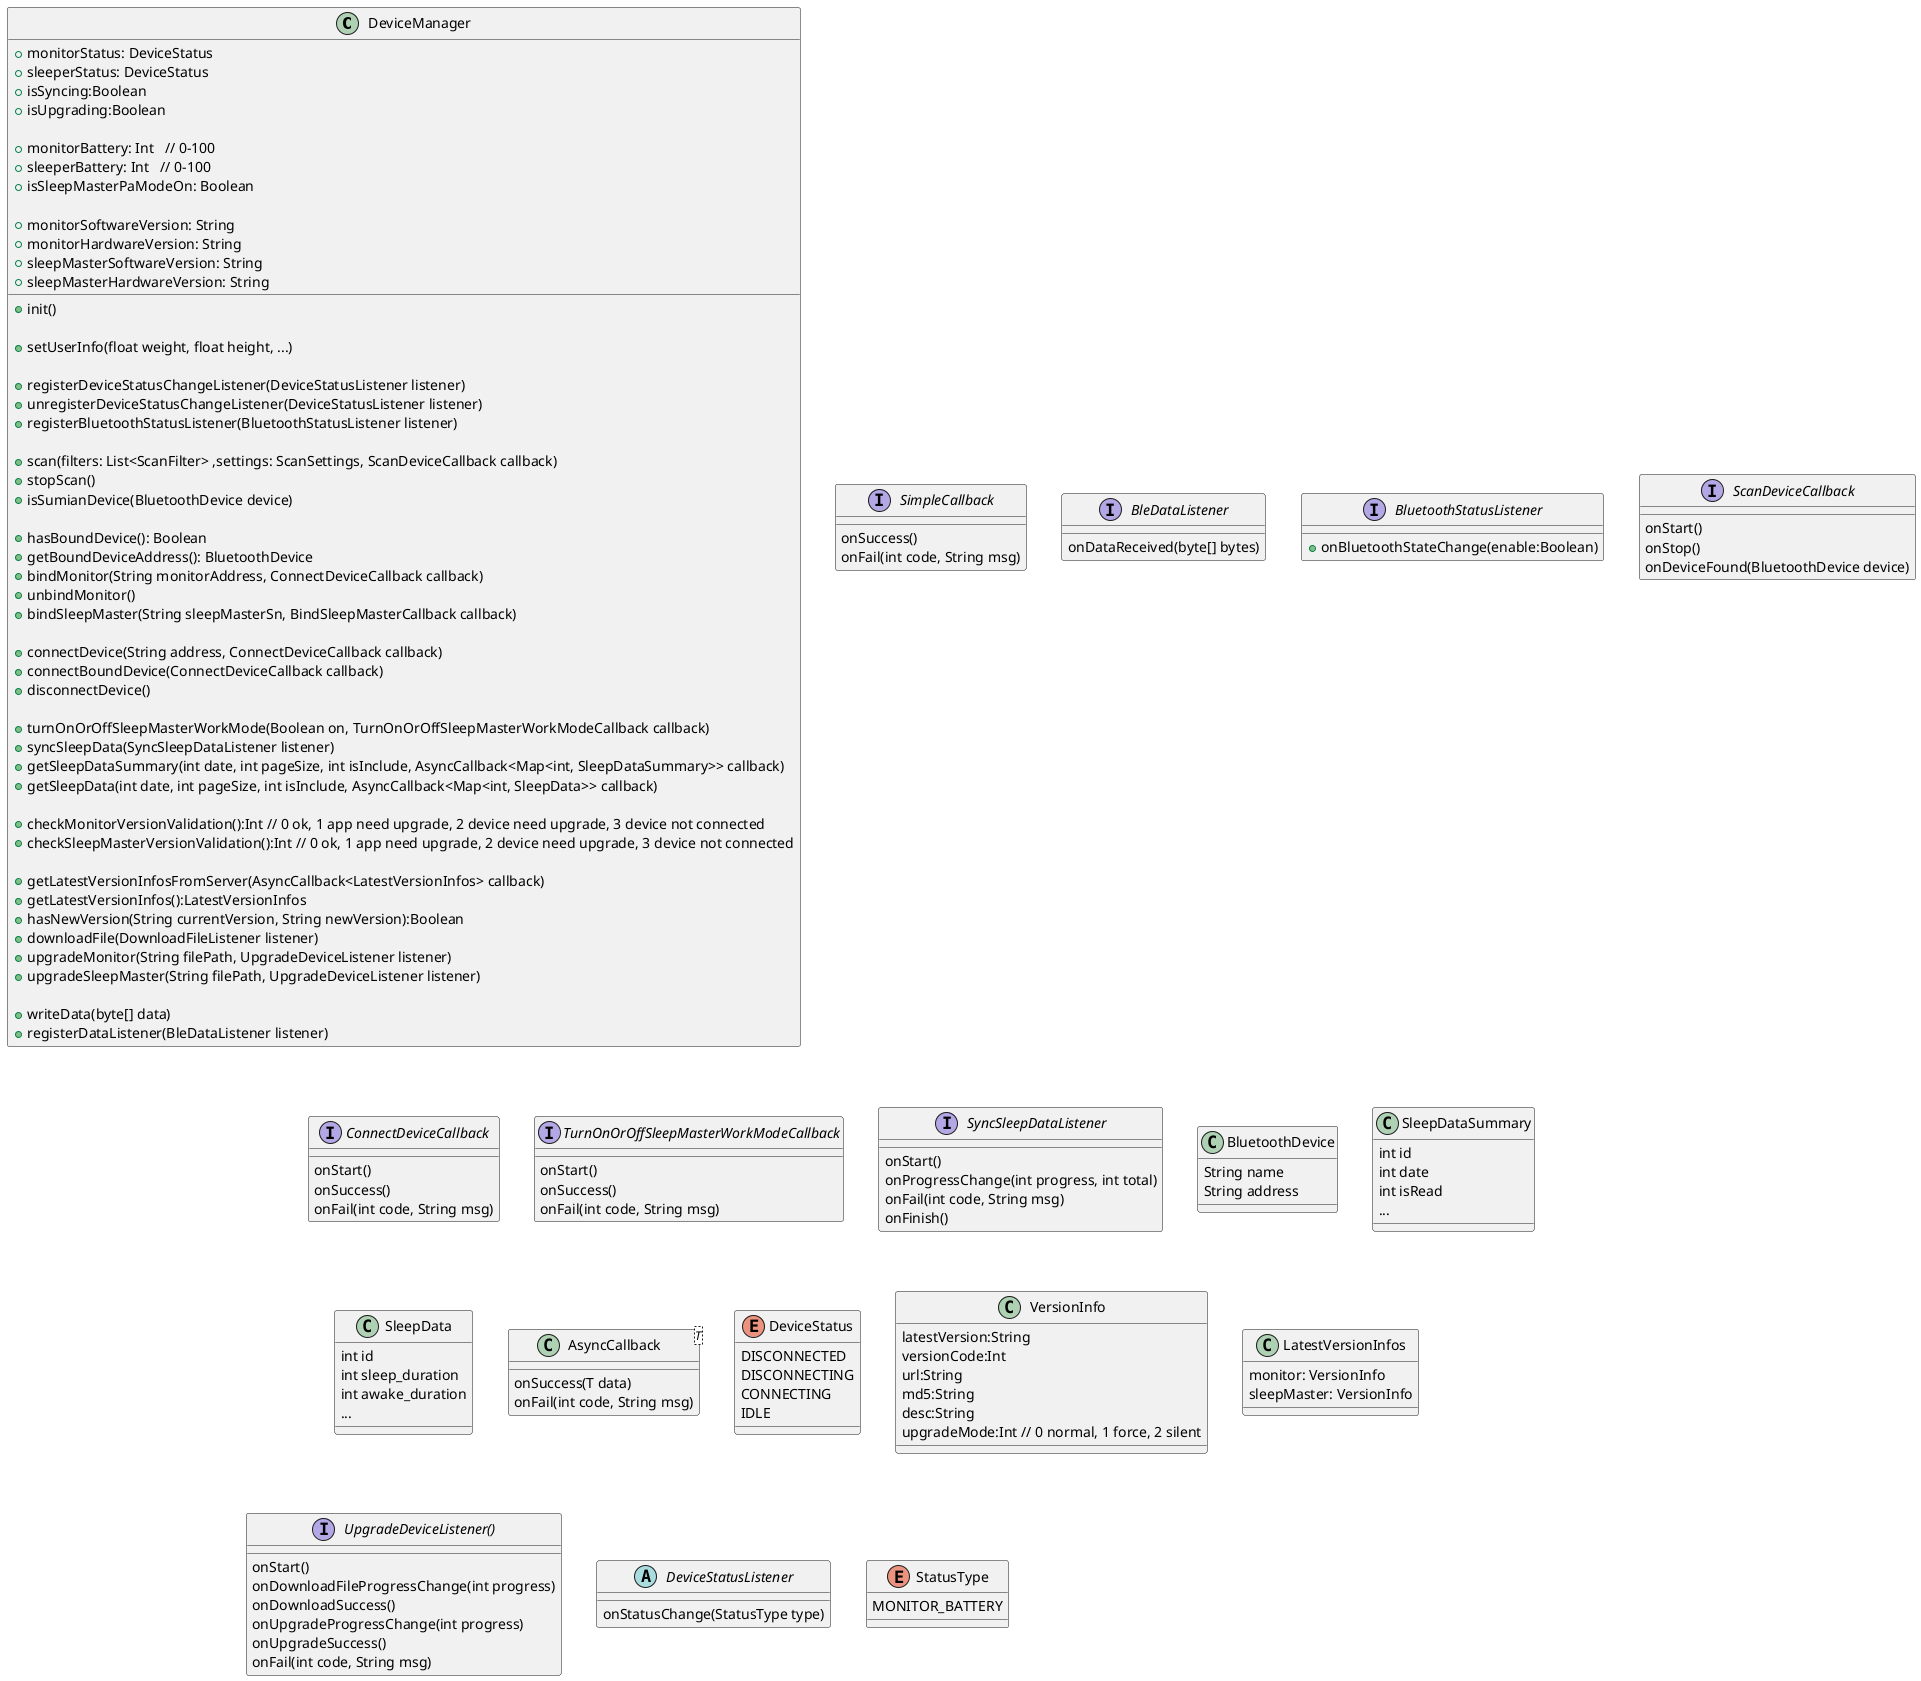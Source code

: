 @startuml

class DeviceManager {
'   monitor status
    + monitorStatus: DeviceStatus
    + sleeperStatus: DeviceStatus
    + isSyncing:Boolean
    + isUpgrading:Boolean

    + monitorBattery: Int   // 0-100
    + sleeperBattery: Int   // 0-100
    + isSleepMasterPaModeOn: Boolean

    + monitorSoftwareVersion: String
    + monitorHardwareVersion: String
    + sleepMasterSoftwareVersion: String
    + sleepMasterHardwareVersion: String

    + init()

    + setUserInfo(float weight, float height, ...)

'    device status listener
    + registerDeviceStatusChangeListener(DeviceStatusListener listener)
    + unregisterDeviceStatusChangeListener(DeviceStatusListener listener)
    + registerBluetoothStatusListener(BluetoothStatusListener listener)

'   device scan
    + scan(filters: List<ScanFilter> ,settings: ScanSettings, ScanDeviceCallback callback)
    + stopScan()
    + isSumianDevice(BluetoothDevice device)
    
'    device bind
    + hasBoundDevice(): Boolean
    + getBoundDeviceAddress(): BluetoothDevice
    + bindMonitor(String monitorAddress, ConnectDeviceCallback callback)
    + unbindMonitor()
    + bindSleepMaster(String sleepMasterSn, BindSleepMasterCallback callback)

'    device connect
    + connectDevice(String address, ConnectDeviceCallback callback)
    + connectBoundDevice(ConnectDeviceCallback callback)
    + disconnectDevice()

    + turnOnOrOffSleepMasterWorkMode(Boolean on, TurnOnOrOffSleepMasterWorkModeCallback callback)
    + syncSleepData(SyncSleepDataListener listener)


'    sleep data
    + getSleepDataSummary(int date, int pageSize, int isInclude, AsyncCallback<Map<int, SleepDataSummary>> callback)
    + getSleepData(int date, int pageSize, int isInclude, AsyncCallback<Map<int, SleepData>> callback)

    + checkMonitorVersionValidation():Int // 0 ok, 1 app need upgrade, 2 device need upgrade, 3 device not connected
    + checkSleepMasterVersionValidation():Int // 0 ok, 1 app need upgrade, 2 device need upgrade, 3 device not connected

    + getLatestVersionInfosFromServer(AsyncCallback<LatestVersionInfos> callback)
    + getLatestVersionInfos():LatestVersionInfos
    + hasNewVersion(String currentVersion, String newVersion):Boolean
    + downloadFile(DownloadFileListener listener)
    + upgradeMonitor(String filePath, UpgradeDeviceListener listener)
    + upgradeSleepMaster(String filePath, UpgradeDeviceListener listener)

'    高级用法
    + writeData(byte[] data)
    + registerDataListener(BleDataListener listener)
}

interface SimpleCallback {
    onSuccess()
    onFail(int code, String msg)
}

interface BleDataListener {
    onDataReceived(byte[] bytes)
}

interface BluetoothStatusListener {
    + onBluetoothStateChange(enable:Boolean)
}

interface ScanDeviceCallback {
    onStart()
    onStop()
    onDeviceFound(BluetoothDevice device)
}

interface ConnectDeviceCallback {
    onStart()
    onSuccess()
    onFail(int code, String msg)
}

interface TurnOnOrOffSleepMasterWorkModeCallback {
    onStart()
    onSuccess()
    onFail(int code, String msg)
}

interface SyncSleepDataListener {
    onStart()
    onProgressChange(int progress, int total)
    onFail(int code, String msg)
    onFinish()
}

class BluetoothDevice {
    String name
    String address
}

class SleepDataSummary {
    int id
    int date
    int isRead
    ...
}

class SleepData {
    int id
    int sleep_duration
    int awake_duration
    ...
}

class AsyncCallback<T> {
    onSuccess(T data)
    onFail(int code, String msg)
}

enum DeviceStatus{
    DISCONNECTED
    DISCONNECTING
    CONNECTING
    IDLE
}

'interface DownloadFileListener{
'    onStart()
'    onProgressChange()
'    onFail(int code, String msg)
'    onSuccess(String filePath)
'}
'
'interface UpgradeListener {
'    onStart()
'    onProgressChange()
'    onFail(int code, String msg)
'    onSuccess()
'}

class VersionInfo {
    latestVersion:String
    versionCode:Int
    url:String
    md5:String
    desc:String
    upgradeMode:Int // 0 normal, 1 force, 2 silent
}

class LatestVersionInfos {
    monitor: VersionInfo
    sleepMaster: VersionInfo
}

interface UpgradeDeviceListener() {
    onStart()
    onDownloadFileProgressChange(int progress)
    onDownloadSuccess()
    onUpgradeProgressChange(int progress)
    onUpgradeSuccess()
    onFail(int code, String msg)
}

abstract class DeviceStatusListener {
'    onMonitorStateChange(MonitorState state)
'    onSleepMasterStateChange(SleepMasterState state)
'    onMonitorBatteryChange(int battery)
'    onSleepMasterBatteryChange(int battery)
'    onSyncSleepDataProgressChange(int progress, int total)
'    onMonitorSoftwareVersionReceived(String version)
'    onMonitorHardwareVersionReceived(String version)
'    onSleepMasterSoftwareVersionReceived(String version)
'    onSleepMasterHardwareVersionReceived(String version)
'    onSleepDataUploadProgressChange(int progress, int total)

    onStatusChange(StatusType type)
}

enum StatusType{
    MONITOR_BATTERY
}

@enduml